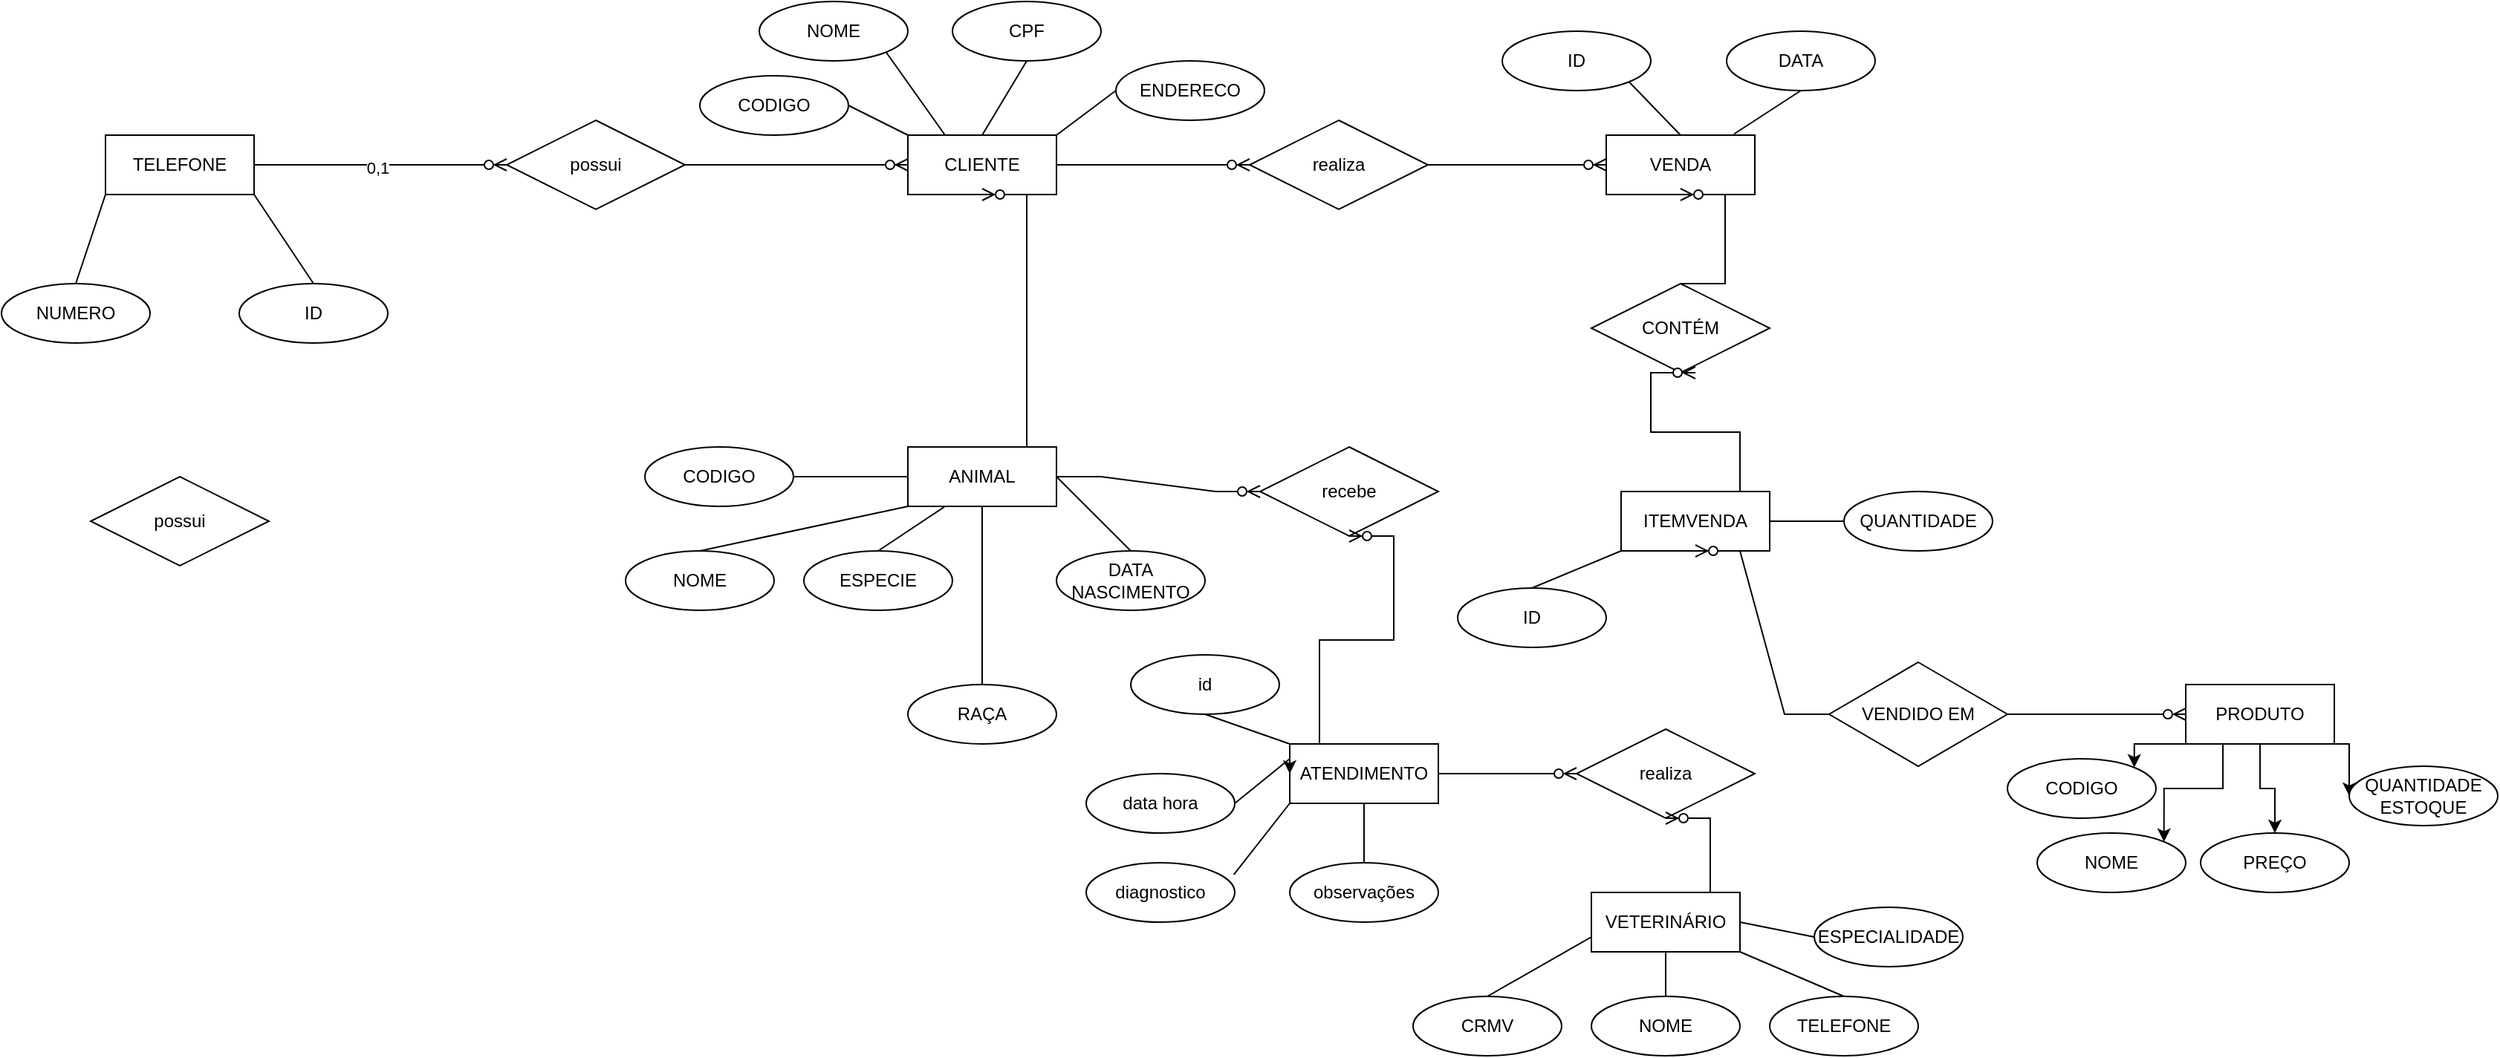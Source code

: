 <mxfile version="28.2.5">
  <diagram name="Página-1" id="RtNDm67UMsX_GQmZgC9A">
    <mxGraphModel dx="2124" dy="723" grid="1" gridSize="10" guides="1" tooltips="1" connect="1" arrows="1" fold="1" page="1" pageScale="1" pageWidth="827" pageHeight="1169" math="0" shadow="0">
      <root>
        <mxCell id="0" />
        <mxCell id="1" parent="0" />
        <mxCell id="__KbfA2v5_ZbWLw6vXkR-1" value="TELEFONE" style="whiteSpace=wrap;html=1;align=center;" vertex="1" parent="1">
          <mxGeometry x="50" y="280" width="100" height="40" as="geometry" />
        </mxCell>
        <mxCell id="__KbfA2v5_ZbWLw6vXkR-2" value="ANIMAL" style="whiteSpace=wrap;html=1;align=center;" vertex="1" parent="1">
          <mxGeometry x="590" y="490" width="100" height="40" as="geometry" />
        </mxCell>
        <mxCell id="__KbfA2v5_ZbWLw6vXkR-3" value="CLIENTE" style="whiteSpace=wrap;html=1;align=center;" vertex="1" parent="1">
          <mxGeometry x="590" y="280" width="100" height="40" as="geometry" />
        </mxCell>
        <mxCell id="__KbfA2v5_ZbWLw6vXkR-4" value="possui" style="shape=rhombus;perimeter=rhombusPerimeter;whiteSpace=wrap;html=1;align=center;" vertex="1" parent="1">
          <mxGeometry x="320" y="270" width="120" height="60" as="geometry" />
        </mxCell>
        <mxCell id="__KbfA2v5_ZbWLw6vXkR-5" value="" style="edgeStyle=entityRelationEdgeStyle;fontSize=12;html=1;endArrow=ERzeroToMany;endFill=1;rounded=0;exitX=1;exitY=0.5;exitDx=0;exitDy=0;" edge="1" parent="1" source="__KbfA2v5_ZbWLw6vXkR-1" target="__KbfA2v5_ZbWLw6vXkR-4">
          <mxGeometry width="100" height="100" relative="1" as="geometry">
            <mxPoint x="350" y="540" as="sourcePoint" />
            <mxPoint x="450" y="440" as="targetPoint" />
            <Array as="points">
              <mxPoint x="250" y="350" />
              <mxPoint x="280" y="380" />
            </Array>
          </mxGeometry>
        </mxCell>
        <mxCell id="__KbfA2v5_ZbWLw6vXkR-6" value="0,1" style="edgeLabel;html=1;align=center;verticalAlign=middle;resizable=0;points=[];" vertex="1" connectable="0" parent="__KbfA2v5_ZbWLw6vXkR-5">
          <mxGeometry x="-0.025" y="-2" relative="1" as="geometry">
            <mxPoint as="offset" />
          </mxGeometry>
        </mxCell>
        <mxCell id="__KbfA2v5_ZbWLw6vXkR-7" value="" style="edgeStyle=entityRelationEdgeStyle;fontSize=12;html=1;endArrow=ERzeroToMany;endFill=1;rounded=0;exitX=1;exitY=0.5;exitDx=0;exitDy=0;" edge="1" parent="1" source="__KbfA2v5_ZbWLw6vXkR-4" target="__KbfA2v5_ZbWLw6vXkR-3">
          <mxGeometry width="100" height="100" relative="1" as="geometry">
            <mxPoint x="350" y="540" as="sourcePoint" />
            <mxPoint x="450" y="440" as="targetPoint" />
          </mxGeometry>
        </mxCell>
        <mxCell id="__KbfA2v5_ZbWLw6vXkR-8" value="realiza" style="shape=rhombus;perimeter=rhombusPerimeter;whiteSpace=wrap;html=1;align=center;" vertex="1" parent="1">
          <mxGeometry x="820" y="270" width="120" height="60" as="geometry" />
        </mxCell>
        <mxCell id="__KbfA2v5_ZbWLw6vXkR-9" value="possui" style="shape=rhombus;perimeter=rhombusPerimeter;whiteSpace=wrap;html=1;align=center;" vertex="1" parent="1">
          <mxGeometry x="40" y="510" width="120" height="60" as="geometry" />
        </mxCell>
        <mxCell id="__KbfA2v5_ZbWLw6vXkR-11" value="VENDA" style="whiteSpace=wrap;html=1;align=center;" vertex="1" parent="1">
          <mxGeometry x="1060" y="280" width="100" height="40" as="geometry" />
        </mxCell>
        <mxCell id="__KbfA2v5_ZbWLw6vXkR-12" value="ITEMVENDA" style="whiteSpace=wrap;html=1;align=center;" vertex="1" parent="1">
          <mxGeometry x="1070" y="520" width="100" height="40" as="geometry" />
        </mxCell>
        <mxCell id="__KbfA2v5_ZbWLw6vXkR-14" value="ATENDIMENTO" style="whiteSpace=wrap;html=1;align=center;" vertex="1" parent="1">
          <mxGeometry x="847" y="690" width="100" height="40" as="geometry" />
        </mxCell>
        <mxCell id="__KbfA2v5_ZbWLw6vXkR-15" value="" style="edgeStyle=entityRelationEdgeStyle;fontSize=12;html=1;endArrow=ERzeroToMany;endFill=1;rounded=0;exitX=1;exitY=0.5;exitDx=0;exitDy=0;entryX=0;entryY=0.5;entryDx=0;entryDy=0;" edge="1" parent="1" source="__KbfA2v5_ZbWLw6vXkR-3" target="__KbfA2v5_ZbWLw6vXkR-8">
          <mxGeometry width="100" height="100" relative="1" as="geometry">
            <mxPoint x="490" y="510" as="sourcePoint" />
            <mxPoint x="590" y="410" as="targetPoint" />
          </mxGeometry>
        </mxCell>
        <mxCell id="__KbfA2v5_ZbWLw6vXkR-16" value="" style="edgeStyle=entityRelationEdgeStyle;fontSize=12;html=1;endArrow=ERzeroToMany;endFill=1;rounded=0;entryX=0;entryY=0.5;entryDx=0;entryDy=0;" edge="1" parent="1" source="__KbfA2v5_ZbWLw6vXkR-8" target="__KbfA2v5_ZbWLw6vXkR-11">
          <mxGeometry width="100" height="100" relative="1" as="geometry">
            <mxPoint x="490" y="510" as="sourcePoint" />
            <mxPoint x="590" y="410" as="targetPoint" />
          </mxGeometry>
        </mxCell>
        <mxCell id="__KbfA2v5_ZbWLw6vXkR-17" value="ID" style="ellipse;whiteSpace=wrap;html=1;align=center;" vertex="1" parent="1">
          <mxGeometry x="140" y="380" width="100" height="40" as="geometry" />
        </mxCell>
        <mxCell id="__KbfA2v5_ZbWLw6vXkR-18" value="NUMERO" style="ellipse;whiteSpace=wrap;html=1;align=center;" vertex="1" parent="1">
          <mxGeometry x="-20" y="380" width="100" height="40" as="geometry" />
        </mxCell>
        <mxCell id="__KbfA2v5_ZbWLw6vXkR-22" value="&lt;span style=&quot;color: rgba(0, 0, 0, 0); font-family: monospace; font-size: 0px; text-align: start;&quot;&gt;%3CmxGraphModel%3E%3Croot%3E%3CmxCell%20id%3D%220%22%2F%3E%3CmxCell%20id%3D%221%22%20parent%3D%220%22%2F%3E%3CmxCell%20id%3D%222%22%20style%3D%22edgeStyle%3DorthogonalEdgeStyle%3Brounded%3D0%3BorthogonalLoop%3D1%3BjettySize%3Dauto%3Bhtml%3D1%3BexitX%3D0.5%3BexitY%3D0%3BexitDx%3D0%3BexitDy%3D0%3BentryX%3D0%3BentryY%3D1%3BentryDx%3D0%3BentryDy%3D0%3B%22%20edge%3D%221%22%20parent%3D%221%22%3E%3CmxGeometry%20relative%3D%221%22%20as%3D%22geometry%22%3E%3CmxPoint%20x%3D%2230%22%20y%3D%22380%22%20as%3D%22sourcePoint%22%2F%3E%3CmxPoint%20x%3D%2250%22%20y%3D%22320%22%20as%3D%22targetPoint%22%2F%3E%3C%2FmxGeometry%3E%3C%2FmxCell%3E%3C%2Froot%3E%3C%2FmxGraphModel%3E&lt;/span&gt;" style="text;html=1;align=center;verticalAlign=middle;resizable=0;points=[];autosize=1;strokeColor=none;fillColor=none;" vertex="1" parent="1">
          <mxGeometry x="150" y="338" width="20" height="30" as="geometry" />
        </mxCell>
        <mxCell id="__KbfA2v5_ZbWLw6vXkR-24" value="" style="endArrow=none;html=1;rounded=0;exitX=0.5;exitY=0;exitDx=0;exitDy=0;entryX=1;entryY=1;entryDx=0;entryDy=0;" edge="1" parent="1" source="__KbfA2v5_ZbWLw6vXkR-17" target="__KbfA2v5_ZbWLw6vXkR-1">
          <mxGeometry relative="1" as="geometry">
            <mxPoint x="460" y="460" as="sourcePoint" />
            <mxPoint x="620" y="460" as="targetPoint" />
          </mxGeometry>
        </mxCell>
        <mxCell id="__KbfA2v5_ZbWLw6vXkR-25" value="" style="endArrow=none;html=1;rounded=0;exitX=0.5;exitY=0;exitDx=0;exitDy=0;entryX=0;entryY=1;entryDx=0;entryDy=0;" edge="1" parent="1" source="__KbfA2v5_ZbWLw6vXkR-18" target="__KbfA2v5_ZbWLw6vXkR-1">
          <mxGeometry relative="1" as="geometry">
            <mxPoint x="460" y="460" as="sourcePoint" />
            <mxPoint x="620" y="460" as="targetPoint" />
          </mxGeometry>
        </mxCell>
        <mxCell id="__KbfA2v5_ZbWLw6vXkR-29" value="" style="edgeStyle=entityRelationEdgeStyle;fontSize=12;html=1;endArrow=ERzeroToMany;endFill=1;rounded=0;exitX=0.5;exitY=0;exitDx=0;exitDy=0;entryX=0.5;entryY=1;entryDx=0;entryDy=0;" edge="1" parent="1" source="__KbfA2v5_ZbWLw6vXkR-2" target="__KbfA2v5_ZbWLw6vXkR-3">
          <mxGeometry width="100" height="100" relative="1" as="geometry">
            <mxPoint x="490" y="510" as="sourcePoint" />
            <mxPoint x="630" y="330" as="targetPoint" />
            <Array as="points">
              <mxPoint x="620" y="390" />
              <mxPoint x="660" y="400" />
            </Array>
          </mxGeometry>
        </mxCell>
        <mxCell id="__KbfA2v5_ZbWLw6vXkR-30" value="ESPECIE" style="ellipse;whiteSpace=wrap;html=1;align=center;" vertex="1" parent="1">
          <mxGeometry x="520" y="560" width="100" height="40" as="geometry" />
        </mxCell>
        <mxCell id="__KbfA2v5_ZbWLw6vXkR-31" value="DATA NASCIMENTO" style="ellipse;whiteSpace=wrap;html=1;align=center;" vertex="1" parent="1">
          <mxGeometry x="690" y="560" width="100" height="40" as="geometry" />
        </mxCell>
        <mxCell id="__KbfA2v5_ZbWLw6vXkR-32" value="CODIGO" style="ellipse;whiteSpace=wrap;html=1;align=center;" vertex="1" parent="1">
          <mxGeometry x="413" y="490" width="100" height="40" as="geometry" />
        </mxCell>
        <mxCell id="__KbfA2v5_ZbWLw6vXkR-33" value="RAÇA" style="ellipse;whiteSpace=wrap;html=1;align=center;" vertex="1" parent="1">
          <mxGeometry x="590" y="650" width="100" height="40" as="geometry" />
        </mxCell>
        <mxCell id="__KbfA2v5_ZbWLw6vXkR-34" value="NOME" style="ellipse;whiteSpace=wrap;html=1;align=center;" vertex="1" parent="1">
          <mxGeometry x="400" y="560" width="100" height="40" as="geometry" />
        </mxCell>
        <mxCell id="__KbfA2v5_ZbWLw6vXkR-35" value="" style="endArrow=none;html=1;rounded=0;exitX=1;exitY=0.5;exitDx=0;exitDy=0;entryX=0;entryY=0.5;entryDx=0;entryDy=0;" edge="1" parent="1" source="__KbfA2v5_ZbWLw6vXkR-32" target="__KbfA2v5_ZbWLw6vXkR-2">
          <mxGeometry relative="1" as="geometry">
            <mxPoint x="460" y="460" as="sourcePoint" />
            <mxPoint x="620" y="460" as="targetPoint" />
          </mxGeometry>
        </mxCell>
        <mxCell id="__KbfA2v5_ZbWLw6vXkR-36" value="" style="endArrow=none;html=1;rounded=0;entryX=0;entryY=1;entryDx=0;entryDy=0;exitX=0.5;exitY=0;exitDx=0;exitDy=0;" edge="1" parent="1" source="__KbfA2v5_ZbWLw6vXkR-34" target="__KbfA2v5_ZbWLw6vXkR-2">
          <mxGeometry relative="1" as="geometry">
            <mxPoint x="460" y="460" as="sourcePoint" />
            <mxPoint x="620" y="460" as="targetPoint" />
          </mxGeometry>
        </mxCell>
        <mxCell id="__KbfA2v5_ZbWLw6vXkR-37" value="" style="endArrow=none;html=1;rounded=0;entryX=0.25;entryY=1;entryDx=0;entryDy=0;exitX=0.5;exitY=0;exitDx=0;exitDy=0;" edge="1" parent="1" source="__KbfA2v5_ZbWLw6vXkR-30" target="__KbfA2v5_ZbWLw6vXkR-2">
          <mxGeometry relative="1" as="geometry">
            <mxPoint x="460" y="460" as="sourcePoint" />
            <mxPoint x="620" y="460" as="targetPoint" />
          </mxGeometry>
        </mxCell>
        <mxCell id="__KbfA2v5_ZbWLw6vXkR-38" value="" style="endArrow=none;html=1;rounded=0;exitX=0.5;exitY=1;exitDx=0;exitDy=0;entryX=0.5;entryY=0;entryDx=0;entryDy=0;" edge="1" parent="1" source="__KbfA2v5_ZbWLw6vXkR-2" target="__KbfA2v5_ZbWLw6vXkR-33">
          <mxGeometry relative="1" as="geometry">
            <mxPoint x="460" y="460" as="sourcePoint" />
            <mxPoint x="620" y="460" as="targetPoint" />
          </mxGeometry>
        </mxCell>
        <mxCell id="__KbfA2v5_ZbWLw6vXkR-39" value="" style="endArrow=none;html=1;rounded=0;entryX=0.5;entryY=0;entryDx=0;entryDy=0;exitX=1;exitY=0.5;exitDx=0;exitDy=0;" edge="1" parent="1" source="__KbfA2v5_ZbWLw6vXkR-2" target="__KbfA2v5_ZbWLw6vXkR-31">
          <mxGeometry relative="1" as="geometry">
            <mxPoint x="460" y="460" as="sourcePoint" />
            <mxPoint x="620" y="460" as="targetPoint" />
          </mxGeometry>
        </mxCell>
        <mxCell id="__KbfA2v5_ZbWLw6vXkR-40" value="recebe" style="shape=rhombus;perimeter=rhombusPerimeter;whiteSpace=wrap;html=1;align=center;" vertex="1" parent="1">
          <mxGeometry x="827" y="490" width="120" height="60" as="geometry" />
        </mxCell>
        <mxCell id="__KbfA2v5_ZbWLw6vXkR-41" value="" style="edgeStyle=entityRelationEdgeStyle;fontSize=12;html=1;endArrow=ERzeroToMany;endFill=1;rounded=0;exitX=1;exitY=0.5;exitDx=0;exitDy=0;entryX=0;entryY=0.5;entryDx=0;entryDy=0;" edge="1" parent="1" source="__KbfA2v5_ZbWLw6vXkR-2" target="__KbfA2v5_ZbWLw6vXkR-40">
          <mxGeometry width="100" height="100" relative="1" as="geometry">
            <mxPoint x="490" y="510" as="sourcePoint" />
            <mxPoint x="590" y="410" as="targetPoint" />
          </mxGeometry>
        </mxCell>
        <mxCell id="__KbfA2v5_ZbWLw6vXkR-42" value="" style="edgeStyle=entityRelationEdgeStyle;fontSize=12;html=1;endArrow=ERzeroToMany;endFill=1;rounded=0;exitX=0.5;exitY=0;exitDx=0;exitDy=0;entryX=0.5;entryY=1;entryDx=0;entryDy=0;" edge="1" parent="1" source="__KbfA2v5_ZbWLw6vXkR-14" target="__KbfA2v5_ZbWLw6vXkR-40">
          <mxGeometry width="100" height="100" relative="1" as="geometry">
            <mxPoint x="490" y="510" as="sourcePoint" />
            <mxPoint x="590" y="410" as="targetPoint" />
          </mxGeometry>
        </mxCell>
        <mxCell id="__KbfA2v5_ZbWLw6vXkR-43" value="id" style="ellipse;whiteSpace=wrap;html=1;align=center;" vertex="1" parent="1">
          <mxGeometry x="740" y="630" width="100" height="40" as="geometry" />
        </mxCell>
        <mxCell id="__KbfA2v5_ZbWLw6vXkR-44" value="observações" style="ellipse;whiteSpace=wrap;html=1;align=center;" vertex="1" parent="1">
          <mxGeometry x="847" y="770" width="100" height="40" as="geometry" />
        </mxCell>
        <mxCell id="__KbfA2v5_ZbWLw6vXkR-45" value="diagnostico" style="ellipse;whiteSpace=wrap;html=1;align=center;" vertex="1" parent="1">
          <mxGeometry x="710" y="770" width="100" height="40" as="geometry" />
        </mxCell>
        <mxCell id="__KbfA2v5_ZbWLw6vXkR-46" value="data hora" style="ellipse;whiteSpace=wrap;html=1;align=center;" vertex="1" parent="1">
          <mxGeometry x="710" y="710" width="100" height="40" as="geometry" />
        </mxCell>
        <mxCell id="__KbfA2v5_ZbWLw6vXkR-47" value="" style="endArrow=none;html=1;rounded=0;exitX=0;exitY=0.25;exitDx=0;exitDy=0;entryX=1;entryY=0.5;entryDx=0;entryDy=0;" edge="1" parent="1" source="__KbfA2v5_ZbWLw6vXkR-14" target="__KbfA2v5_ZbWLw6vXkR-46">
          <mxGeometry relative="1" as="geometry">
            <mxPoint x="460" y="460" as="sourcePoint" />
            <mxPoint x="620" y="460" as="targetPoint" />
          </mxGeometry>
        </mxCell>
        <mxCell id="__KbfA2v5_ZbWLw6vXkR-48" style="edgeStyle=orthogonalEdgeStyle;rounded=0;orthogonalLoop=1;jettySize=auto;html=1;exitX=0;exitY=0.25;exitDx=0;exitDy=0;entryX=0;entryY=0.5;entryDx=0;entryDy=0;" edge="1" parent="1" source="__KbfA2v5_ZbWLw6vXkR-14" target="__KbfA2v5_ZbWLw6vXkR-14">
          <mxGeometry relative="1" as="geometry" />
        </mxCell>
        <mxCell id="__KbfA2v5_ZbWLw6vXkR-49" value="" style="endArrow=none;html=1;rounded=0;exitX=0.5;exitY=1;exitDx=0;exitDy=0;entryX=0;entryY=0;entryDx=0;entryDy=0;" edge="1" parent="1" source="__KbfA2v5_ZbWLw6vXkR-43" target="__KbfA2v5_ZbWLw6vXkR-14">
          <mxGeometry relative="1" as="geometry">
            <mxPoint x="460" y="460" as="sourcePoint" />
            <mxPoint x="620" y="460" as="targetPoint" />
          </mxGeometry>
        </mxCell>
        <mxCell id="__KbfA2v5_ZbWLw6vXkR-51" value="" style="endArrow=none;html=1;rounded=0;exitX=0.993;exitY=0.203;exitDx=0;exitDy=0;exitPerimeter=0;entryX=0;entryY=1;entryDx=0;entryDy=0;" edge="1" parent="1" source="__KbfA2v5_ZbWLw6vXkR-45" target="__KbfA2v5_ZbWLw6vXkR-14">
          <mxGeometry relative="1" as="geometry">
            <mxPoint x="460" y="460" as="sourcePoint" />
            <mxPoint x="620" y="460" as="targetPoint" />
          </mxGeometry>
        </mxCell>
        <mxCell id="__KbfA2v5_ZbWLw6vXkR-52" value="" style="endArrow=none;html=1;rounded=0;exitX=0.5;exitY=0;exitDx=0;exitDy=0;" edge="1" parent="1" source="__KbfA2v5_ZbWLw6vXkR-44" target="__KbfA2v5_ZbWLw6vXkR-14">
          <mxGeometry relative="1" as="geometry">
            <mxPoint x="460" y="460" as="sourcePoint" />
            <mxPoint x="620" y="460" as="targetPoint" />
          </mxGeometry>
        </mxCell>
        <mxCell id="__KbfA2v5_ZbWLw6vXkR-53" value="VETERINÁRIO" style="whiteSpace=wrap;html=1;align=center;" vertex="1" parent="1">
          <mxGeometry x="1050" y="790" width="100" height="40" as="geometry" />
        </mxCell>
        <mxCell id="__KbfA2v5_ZbWLw6vXkR-54" value="realiza" style="shape=rhombus;perimeter=rhombusPerimeter;whiteSpace=wrap;html=1;align=center;" vertex="1" parent="1">
          <mxGeometry x="1040" y="680" width="120" height="60" as="geometry" />
        </mxCell>
        <mxCell id="__KbfA2v5_ZbWLw6vXkR-55" value="" style="edgeStyle=entityRelationEdgeStyle;fontSize=12;html=1;endArrow=ERzeroToMany;endFill=1;rounded=0;entryX=0;entryY=0.5;entryDx=0;entryDy=0;exitX=1;exitY=0.5;exitDx=0;exitDy=0;" edge="1" parent="1" source="__KbfA2v5_ZbWLw6vXkR-14" target="__KbfA2v5_ZbWLw6vXkR-54">
          <mxGeometry width="100" height="100" relative="1" as="geometry">
            <mxPoint x="490" y="510" as="sourcePoint" />
            <mxPoint x="590" y="410" as="targetPoint" />
          </mxGeometry>
        </mxCell>
        <mxCell id="__KbfA2v5_ZbWLw6vXkR-56" value="" style="edgeStyle=entityRelationEdgeStyle;fontSize=12;html=1;endArrow=ERzeroToMany;endFill=1;rounded=0;entryX=0.5;entryY=1;entryDx=0;entryDy=0;exitX=0.5;exitY=0;exitDx=0;exitDy=0;" edge="1" parent="1" source="__KbfA2v5_ZbWLw6vXkR-53" target="__KbfA2v5_ZbWLw6vXkR-54">
          <mxGeometry width="100" height="100" relative="1" as="geometry">
            <mxPoint x="490" y="510" as="sourcePoint" />
            <mxPoint x="590" y="410" as="targetPoint" />
          </mxGeometry>
        </mxCell>
        <mxCell id="__KbfA2v5_ZbWLw6vXkR-57" value="TELEFONE" style="ellipse;whiteSpace=wrap;html=1;align=center;" vertex="1" parent="1">
          <mxGeometry x="1170" y="860" width="100" height="40" as="geometry" />
        </mxCell>
        <mxCell id="__KbfA2v5_ZbWLw6vXkR-58" value="ESPECIALIDADE" style="ellipse;whiteSpace=wrap;html=1;align=center;" vertex="1" parent="1">
          <mxGeometry x="1200" y="800" width="100" height="40" as="geometry" />
        </mxCell>
        <mxCell id="__KbfA2v5_ZbWLw6vXkR-59" value="NOME" style="ellipse;whiteSpace=wrap;html=1;align=center;" vertex="1" parent="1">
          <mxGeometry x="1050" y="860" width="100" height="40" as="geometry" />
        </mxCell>
        <mxCell id="__KbfA2v5_ZbWLw6vXkR-60" value="CRMV" style="ellipse;whiteSpace=wrap;html=1;align=center;" vertex="1" parent="1">
          <mxGeometry x="930" y="860" width="100" height="40" as="geometry" />
        </mxCell>
        <mxCell id="__KbfA2v5_ZbWLw6vXkR-61" value="" style="endArrow=none;html=1;rounded=0;exitX=0.5;exitY=0;exitDx=0;exitDy=0;entryX=0;entryY=0.75;entryDx=0;entryDy=0;" edge="1" parent="1" source="__KbfA2v5_ZbWLw6vXkR-60" target="__KbfA2v5_ZbWLw6vXkR-53">
          <mxGeometry relative="1" as="geometry">
            <mxPoint x="720" y="670" as="sourcePoint" />
            <mxPoint x="880" y="670" as="targetPoint" />
          </mxGeometry>
        </mxCell>
        <mxCell id="__KbfA2v5_ZbWLw6vXkR-62" value="" style="endArrow=none;html=1;rounded=0;exitX=0.5;exitY=0;exitDx=0;exitDy=0;entryX=0.5;entryY=1;entryDx=0;entryDy=0;" edge="1" parent="1" source="__KbfA2v5_ZbWLw6vXkR-59" target="__KbfA2v5_ZbWLw6vXkR-53">
          <mxGeometry relative="1" as="geometry">
            <mxPoint x="720" y="670" as="sourcePoint" />
            <mxPoint x="880" y="670" as="targetPoint" />
          </mxGeometry>
        </mxCell>
        <mxCell id="__KbfA2v5_ZbWLw6vXkR-63" value="" style="endArrow=none;html=1;rounded=0;exitX=0;exitY=0.5;exitDx=0;exitDy=0;entryX=1;entryY=0.5;entryDx=0;entryDy=0;" edge="1" parent="1" source="__KbfA2v5_ZbWLw6vXkR-58" target="__KbfA2v5_ZbWLw6vXkR-53">
          <mxGeometry relative="1" as="geometry">
            <mxPoint x="720" y="670" as="sourcePoint" />
            <mxPoint x="880" y="670" as="targetPoint" />
          </mxGeometry>
        </mxCell>
        <mxCell id="__KbfA2v5_ZbWLw6vXkR-64" value="" style="endArrow=none;html=1;rounded=0;exitX=0.5;exitY=0;exitDx=0;exitDy=0;entryX=1;entryY=1;entryDx=0;entryDy=0;" edge="1" parent="1" source="__KbfA2v5_ZbWLw6vXkR-57" target="__KbfA2v5_ZbWLw6vXkR-53">
          <mxGeometry relative="1" as="geometry">
            <mxPoint x="720" y="670" as="sourcePoint" />
            <mxPoint x="880" y="670" as="targetPoint" />
          </mxGeometry>
        </mxCell>
        <mxCell id="__KbfA2v5_ZbWLw6vXkR-65" value="CODIGO" style="ellipse;whiteSpace=wrap;html=1;align=center;" vertex="1" parent="1">
          <mxGeometry x="450" y="240" width="100" height="40" as="geometry" />
        </mxCell>
        <mxCell id="__KbfA2v5_ZbWLw6vXkR-66" value="ENDERECO" style="ellipse;whiteSpace=wrap;html=1;align=center;" vertex="1" parent="1">
          <mxGeometry x="730" y="230" width="100" height="40" as="geometry" />
        </mxCell>
        <mxCell id="__KbfA2v5_ZbWLw6vXkR-67" value="CPF" style="ellipse;whiteSpace=wrap;html=1;align=center;" vertex="1" parent="1">
          <mxGeometry x="620" y="190" width="100" height="40" as="geometry" />
        </mxCell>
        <mxCell id="__KbfA2v5_ZbWLw6vXkR-68" value="NOME" style="ellipse;whiteSpace=wrap;html=1;align=center;" vertex="1" parent="1">
          <mxGeometry x="490" y="190" width="100" height="40" as="geometry" />
        </mxCell>
        <mxCell id="__KbfA2v5_ZbWLw6vXkR-69" value="" style="endArrow=none;html=1;rounded=0;exitX=1;exitY=0.5;exitDx=0;exitDy=0;entryX=0;entryY=0;entryDx=0;entryDy=0;" edge="1" parent="1" source="__KbfA2v5_ZbWLw6vXkR-65" target="__KbfA2v5_ZbWLw6vXkR-3">
          <mxGeometry relative="1" as="geometry">
            <mxPoint x="720" y="400" as="sourcePoint" />
            <mxPoint x="880" y="400" as="targetPoint" />
          </mxGeometry>
        </mxCell>
        <mxCell id="__KbfA2v5_ZbWLw6vXkR-70" value="" style="endArrow=none;html=1;rounded=0;exitX=1;exitY=1;exitDx=0;exitDy=0;entryX=0.25;entryY=0;entryDx=0;entryDy=0;" edge="1" parent="1" source="__KbfA2v5_ZbWLw6vXkR-68" target="__KbfA2v5_ZbWLw6vXkR-3">
          <mxGeometry relative="1" as="geometry">
            <mxPoint x="720" y="400" as="sourcePoint" />
            <mxPoint x="880" y="400" as="targetPoint" />
          </mxGeometry>
        </mxCell>
        <mxCell id="__KbfA2v5_ZbWLw6vXkR-71" value="" style="endArrow=none;html=1;rounded=0;exitX=0;exitY=0.5;exitDx=0;exitDy=0;entryX=1;entryY=0;entryDx=0;entryDy=0;" edge="1" parent="1" source="__KbfA2v5_ZbWLw6vXkR-66" target="__KbfA2v5_ZbWLw6vXkR-3">
          <mxGeometry relative="1" as="geometry">
            <mxPoint x="720" y="400" as="sourcePoint" />
            <mxPoint x="880" y="400" as="targetPoint" />
          </mxGeometry>
        </mxCell>
        <mxCell id="__KbfA2v5_ZbWLw6vXkR-72" value="" style="endArrow=none;html=1;rounded=0;exitX=0.5;exitY=1;exitDx=0;exitDy=0;entryX=0.5;entryY=0;entryDx=0;entryDy=0;" edge="1" parent="1" source="__KbfA2v5_ZbWLw6vXkR-67" target="__KbfA2v5_ZbWLw6vXkR-3">
          <mxGeometry relative="1" as="geometry">
            <mxPoint x="720" y="400" as="sourcePoint" />
            <mxPoint x="880" y="400" as="targetPoint" />
          </mxGeometry>
        </mxCell>
        <mxCell id="__KbfA2v5_ZbWLw6vXkR-74" value="DATA" style="ellipse;whiteSpace=wrap;html=1;align=center;" vertex="1" parent="1">
          <mxGeometry x="1141" y="210" width="100" height="40" as="geometry" />
        </mxCell>
        <mxCell id="__KbfA2v5_ZbWLw6vXkR-75" value="ID" style="ellipse;whiteSpace=wrap;html=1;align=center;" vertex="1" parent="1">
          <mxGeometry x="990" y="210" width="100" height="40" as="geometry" />
        </mxCell>
        <mxCell id="__KbfA2v5_ZbWLw6vXkR-76" value="" style="endArrow=none;html=1;rounded=0;exitX=0.5;exitY=1;exitDx=0;exitDy=0;entryX=0.86;entryY=-0.019;entryDx=0;entryDy=0;entryPerimeter=0;" edge="1" parent="1" source="__KbfA2v5_ZbWLw6vXkR-74" target="__KbfA2v5_ZbWLw6vXkR-11">
          <mxGeometry relative="1" as="geometry">
            <mxPoint x="1190" y="278.33" as="sourcePoint" />
            <mxPoint x="1350" y="278.33" as="targetPoint" />
          </mxGeometry>
        </mxCell>
        <mxCell id="__KbfA2v5_ZbWLw6vXkR-77" value="" style="endArrow=none;html=1;rounded=0;exitX=1;exitY=1;exitDx=0;exitDy=0;entryX=0.5;entryY=0;entryDx=0;entryDy=0;" edge="1" parent="1" source="__KbfA2v5_ZbWLw6vXkR-75" target="__KbfA2v5_ZbWLw6vXkR-11">
          <mxGeometry relative="1" as="geometry">
            <mxPoint x="720" y="400" as="sourcePoint" />
            <mxPoint x="880" y="400" as="targetPoint" />
          </mxGeometry>
        </mxCell>
        <mxCell id="__KbfA2v5_ZbWLw6vXkR-78" value="CONTÉM" style="shape=rhombus;perimeter=rhombusPerimeter;whiteSpace=wrap;html=1;align=center;" vertex="1" parent="1">
          <mxGeometry x="1050" y="380" width="120" height="60" as="geometry" />
        </mxCell>
        <mxCell id="__KbfA2v5_ZbWLw6vXkR-79" value="" style="edgeStyle=entityRelationEdgeStyle;fontSize=12;html=1;endArrow=ERzeroToMany;endFill=1;rounded=0;entryX=0.5;entryY=1;entryDx=0;entryDy=0;exitX=0.5;exitY=0;exitDx=0;exitDy=0;" edge="1" parent="1" source="__KbfA2v5_ZbWLw6vXkR-78" target="__KbfA2v5_ZbWLw6vXkR-11">
          <mxGeometry width="100" height="100" relative="1" as="geometry">
            <mxPoint x="750" y="450" as="sourcePoint" />
            <mxPoint x="1110" y="330" as="targetPoint" />
          </mxGeometry>
        </mxCell>
        <mxCell id="__KbfA2v5_ZbWLw6vXkR-80" value="" style="edgeStyle=entityRelationEdgeStyle;fontSize=12;html=1;endArrow=ERzeroToMany;endFill=1;rounded=0;exitX=0.5;exitY=0;exitDx=0;exitDy=0;" edge="1" parent="1" source="__KbfA2v5_ZbWLw6vXkR-12">
          <mxGeometry width="100" height="100" relative="1" as="geometry">
            <mxPoint x="750" y="450" as="sourcePoint" />
            <mxPoint x="1120" y="440" as="targetPoint" />
          </mxGeometry>
        </mxCell>
        <mxCell id="__KbfA2v5_ZbWLw6vXkR-81" value="QUANTIDADE" style="ellipse;whiteSpace=wrap;html=1;align=center;" vertex="1" parent="1">
          <mxGeometry x="1220" y="520" width="100" height="40" as="geometry" />
        </mxCell>
        <mxCell id="__KbfA2v5_ZbWLw6vXkR-82" value="ID" style="ellipse;whiteSpace=wrap;html=1;align=center;" vertex="1" parent="1">
          <mxGeometry x="960" y="585" width="100" height="40" as="geometry" />
        </mxCell>
        <mxCell id="__KbfA2v5_ZbWLw6vXkR-83" value="" style="endArrow=none;html=1;rounded=0;entryX=0;entryY=1;entryDx=0;entryDy=0;exitX=0.5;exitY=0;exitDx=0;exitDy=0;" edge="1" parent="1" source="__KbfA2v5_ZbWLw6vXkR-82" target="__KbfA2v5_ZbWLw6vXkR-12">
          <mxGeometry relative="1" as="geometry">
            <mxPoint x="720" y="400" as="sourcePoint" />
            <mxPoint x="880" y="400" as="targetPoint" />
          </mxGeometry>
        </mxCell>
        <mxCell id="__KbfA2v5_ZbWLw6vXkR-84" value="" style="endArrow=none;html=1;rounded=0;exitX=0;exitY=0.5;exitDx=0;exitDy=0;entryX=1;entryY=0.5;entryDx=0;entryDy=0;" edge="1" parent="1" source="__KbfA2v5_ZbWLw6vXkR-81" target="__KbfA2v5_ZbWLw6vXkR-12">
          <mxGeometry relative="1" as="geometry">
            <mxPoint x="720" y="400" as="sourcePoint" />
            <mxPoint x="890" y="400" as="targetPoint" />
          </mxGeometry>
        </mxCell>
        <mxCell id="__KbfA2v5_ZbWLw6vXkR-85" value="VENDIDO EM" style="shape=rhombus;perimeter=rhombusPerimeter;whiteSpace=wrap;html=1;align=center;" vertex="1" parent="1">
          <mxGeometry x="1210" y="635" width="120" height="70" as="geometry" />
        </mxCell>
        <mxCell id="__KbfA2v5_ZbWLw6vXkR-86" value="" style="edgeStyle=entityRelationEdgeStyle;fontSize=12;html=1;endArrow=ERzeroToMany;endFill=1;rounded=0;entryX=0.5;entryY=1;entryDx=0;entryDy=0;" edge="1" parent="1" source="__KbfA2v5_ZbWLw6vXkR-85" target="__KbfA2v5_ZbWLw6vXkR-12">
          <mxGeometry width="100" height="100" relative="1" as="geometry">
            <mxPoint x="750" y="450" as="sourcePoint" />
            <mxPoint x="850" y="350" as="targetPoint" />
            <Array as="points">
              <mxPoint x="810" y="420" />
              <mxPoint x="1260" y="630" />
            </Array>
          </mxGeometry>
        </mxCell>
        <mxCell id="__KbfA2v5_ZbWLw6vXkR-96" style="edgeStyle=orthogonalEdgeStyle;rounded=0;orthogonalLoop=1;jettySize=auto;html=1;exitX=0;exitY=1;exitDx=0;exitDy=0;entryX=1;entryY=0;entryDx=0;entryDy=0;" edge="1" parent="1" source="__KbfA2v5_ZbWLw6vXkR-88" target="__KbfA2v5_ZbWLw6vXkR-91">
          <mxGeometry relative="1" as="geometry" />
        </mxCell>
        <mxCell id="__KbfA2v5_ZbWLw6vXkR-97" style="edgeStyle=orthogonalEdgeStyle;rounded=0;orthogonalLoop=1;jettySize=auto;html=1;exitX=0.25;exitY=1;exitDx=0;exitDy=0;entryX=1;entryY=0;entryDx=0;entryDy=0;" edge="1" parent="1" source="__KbfA2v5_ZbWLw6vXkR-88" target="__KbfA2v5_ZbWLw6vXkR-93">
          <mxGeometry relative="1" as="geometry" />
        </mxCell>
        <mxCell id="__KbfA2v5_ZbWLw6vXkR-98" style="edgeStyle=orthogonalEdgeStyle;rounded=0;orthogonalLoop=1;jettySize=auto;html=1;exitX=0.5;exitY=1;exitDx=0;exitDy=0;entryX=0.5;entryY=0;entryDx=0;entryDy=0;" edge="1" parent="1" source="__KbfA2v5_ZbWLw6vXkR-88" target="__KbfA2v5_ZbWLw6vXkR-92">
          <mxGeometry relative="1" as="geometry" />
        </mxCell>
        <mxCell id="__KbfA2v5_ZbWLw6vXkR-99" style="edgeStyle=orthogonalEdgeStyle;rounded=0;orthogonalLoop=1;jettySize=auto;html=1;exitX=1;exitY=1;exitDx=0;exitDy=0;entryX=0;entryY=0.5;entryDx=0;entryDy=0;" edge="1" parent="1" source="__KbfA2v5_ZbWLw6vXkR-88" target="__KbfA2v5_ZbWLw6vXkR-90">
          <mxGeometry relative="1" as="geometry" />
        </mxCell>
        <mxCell id="__KbfA2v5_ZbWLw6vXkR-88" value="PRODUTO" style="whiteSpace=wrap;html=1;align=center;" vertex="1" parent="1">
          <mxGeometry x="1450" y="650" width="100" height="40" as="geometry" />
        </mxCell>
        <mxCell id="__KbfA2v5_ZbWLw6vXkR-89" value="" style="edgeStyle=entityRelationEdgeStyle;fontSize=12;html=1;endArrow=ERzeroToMany;endFill=1;rounded=0;entryX=0;entryY=0.5;entryDx=0;entryDy=0;exitX=1;exitY=0.5;exitDx=0;exitDy=0;" edge="1" parent="1" source="__KbfA2v5_ZbWLw6vXkR-85" target="__KbfA2v5_ZbWLw6vXkR-88">
          <mxGeometry width="100" height="100" relative="1" as="geometry">
            <mxPoint x="880" y="510" as="sourcePoint" />
            <mxPoint x="980" y="410" as="targetPoint" />
            <Array as="points">
              <mxPoint x="1320" y="660" />
            </Array>
          </mxGeometry>
        </mxCell>
        <mxCell id="__KbfA2v5_ZbWLw6vXkR-90" value="QUANTIDADE ESTOQUE" style="ellipse;whiteSpace=wrap;html=1;align=center;" vertex="1" parent="1">
          <mxGeometry x="1560" y="705" width="100" height="40" as="geometry" />
        </mxCell>
        <mxCell id="__KbfA2v5_ZbWLw6vXkR-91" value="CODIGO" style="ellipse;whiteSpace=wrap;html=1;align=center;" vertex="1" parent="1">
          <mxGeometry x="1330" y="700" width="100" height="40" as="geometry" />
        </mxCell>
        <mxCell id="__KbfA2v5_ZbWLw6vXkR-92" value="PREÇO" style="ellipse;whiteSpace=wrap;html=1;align=center;" vertex="1" parent="1">
          <mxGeometry x="1460" y="750" width="100" height="40" as="geometry" />
        </mxCell>
        <mxCell id="__KbfA2v5_ZbWLw6vXkR-93" value="NOME" style="ellipse;whiteSpace=wrap;html=1;align=center;" vertex="1" parent="1">
          <mxGeometry x="1350" y="750" width="100" height="40" as="geometry" />
        </mxCell>
      </root>
    </mxGraphModel>
  </diagram>
</mxfile>
